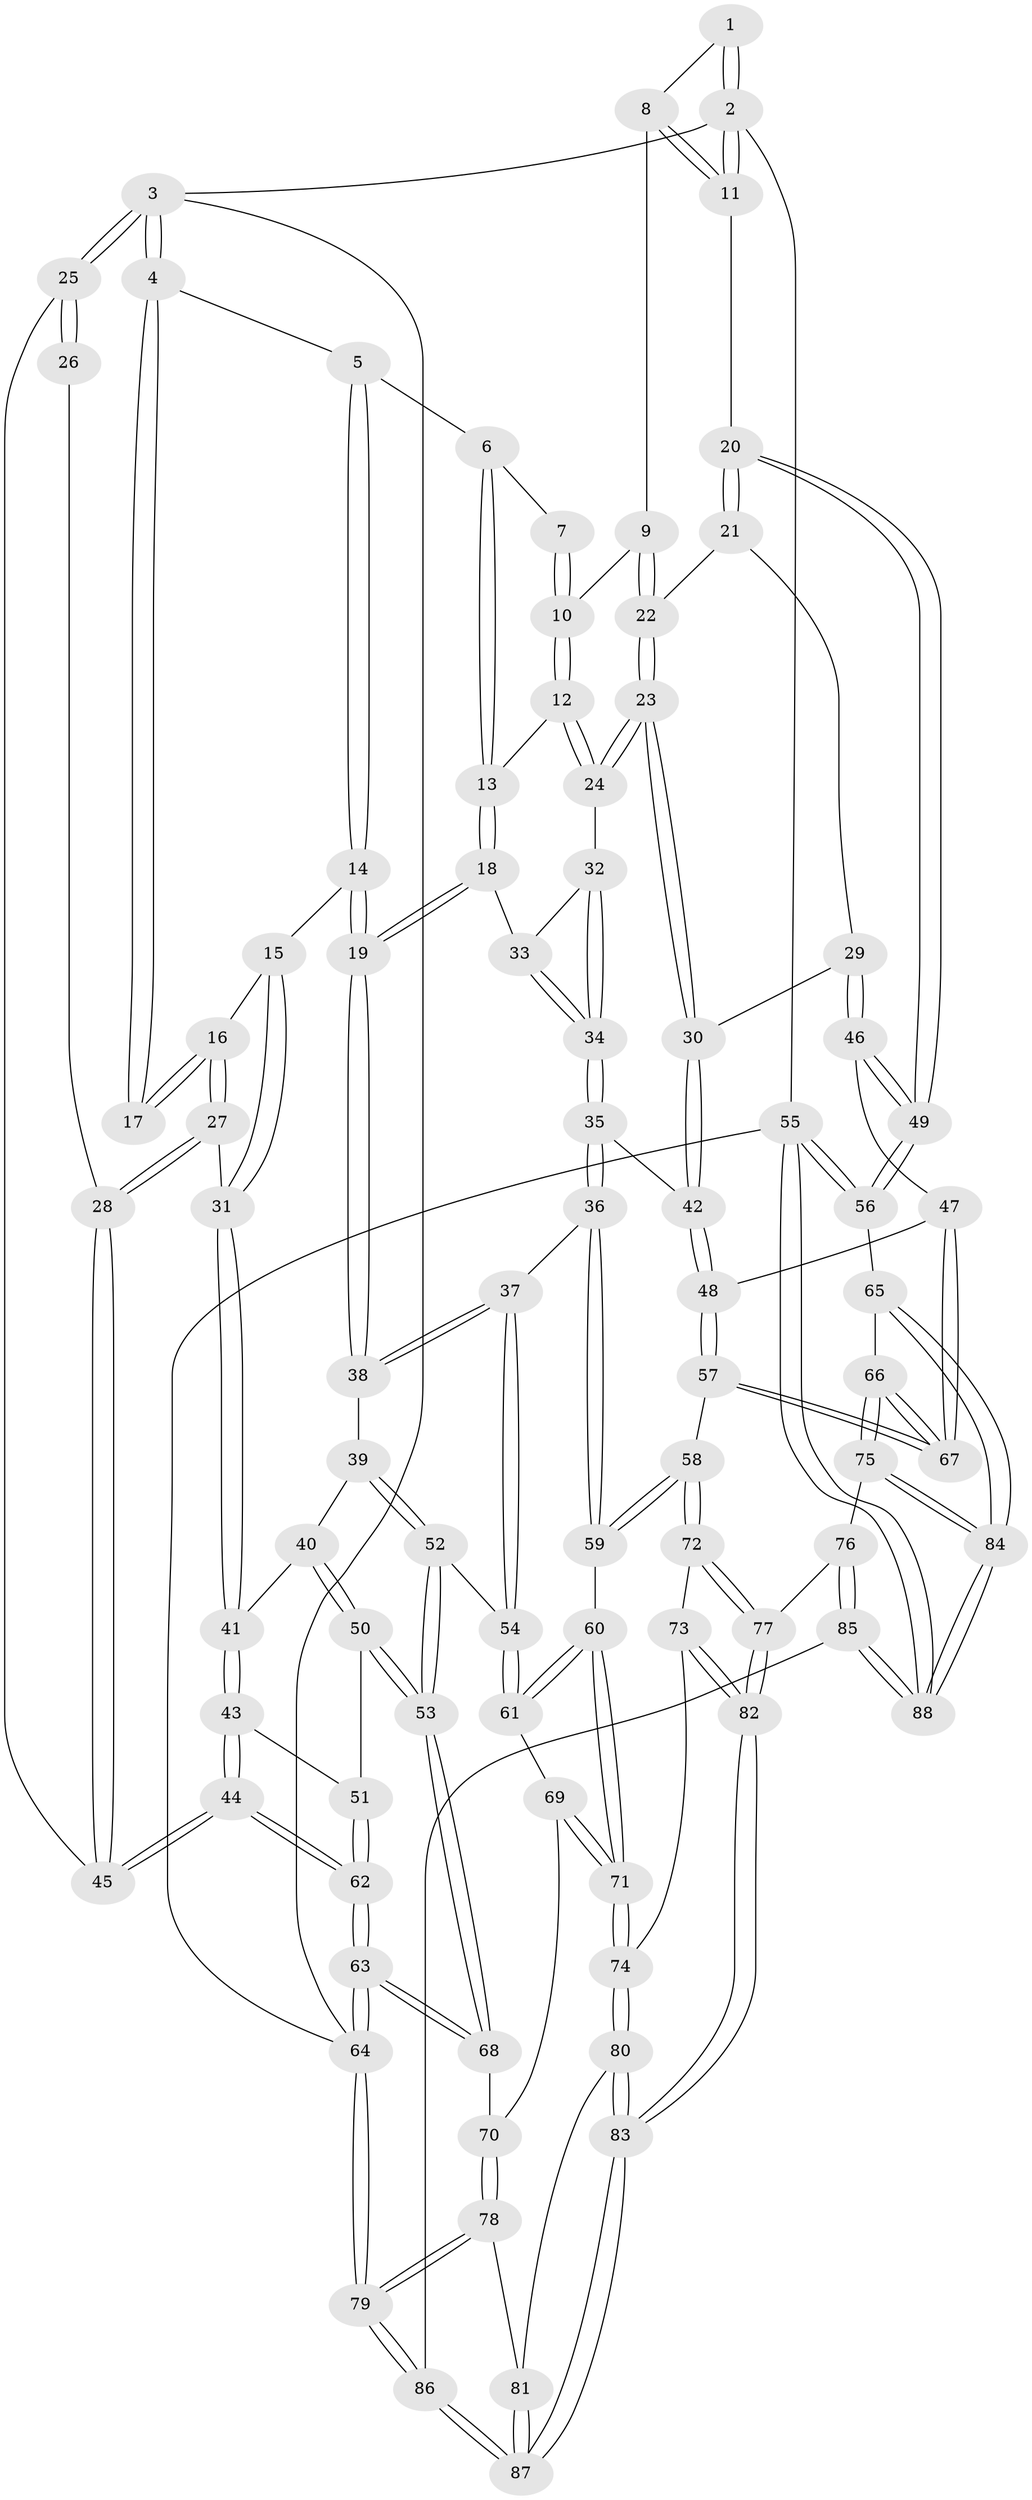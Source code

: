// Generated by graph-tools (version 1.1) at 2025/27/03/15/25 16:27:57]
// undirected, 88 vertices, 217 edges
graph export_dot {
graph [start="1"]
  node [color=gray90,style=filled];
  1 [pos="+1+0"];
  2 [pos="+1+0"];
  3 [pos="+0+0"];
  4 [pos="+0.15047852178245122+0"];
  5 [pos="+0.37715069007913793+0"];
  6 [pos="+0.5159749804706435+0"];
  7 [pos="+0.9347610769385266+0"];
  8 [pos="+0.9255163251456822+0.07453093153925906"];
  9 [pos="+0.90353533587798+0.10576952018587614"];
  10 [pos="+0.8205944373028912+0.06444034330528368"];
  11 [pos="+1+0"];
  12 [pos="+0.750255976134082+0.1269541639870801"];
  13 [pos="+0.6365437876794381+0.0425483019480531"];
  14 [pos="+0.3884027856098855+0.14620596944125366"];
  15 [pos="+0.1859124003221359+0.16795365035702367"];
  16 [pos="+0.15127036525711576+0.11590003514949168"];
  17 [pos="+0.14693522478988022+0.10766194399530352"];
  18 [pos="+0.550273746311825+0.19992835911759743"];
  19 [pos="+0.4112899997985511+0.21406982111021416"];
  20 [pos="+1+0.19779417051308243"];
  21 [pos="+0.9438725350769244+0.14716895314835596"];
  22 [pos="+0.9387791763591149+0.1439502309143047"];
  23 [pos="+0.7532868467893349+0.20742356809601092"];
  24 [pos="+0.7522366554499291+0.2059852648997594"];
  25 [pos="+0+0.04354438834027563"];
  26 [pos="+0.09342978523091607+0.14288741659044502"];
  27 [pos="+0.06287975717489001+0.2812698652962656"];
  28 [pos="+0.024441255008992673+0.27945573978317423"];
  29 [pos="+0.8310400089317693+0.29246243754352247"];
  30 [pos="+0.7810052519301126+0.259215004723612"];
  31 [pos="+0.16503243156363948+0.2937382986658948"];
  32 [pos="+0.7200825232216498+0.21251176121898235"];
  33 [pos="+0.5504012992129589+0.19999225518299663"];
  34 [pos="+0.6119804129825657+0.3055912810060611"];
  35 [pos="+0.6043054487555878+0.4134834660293938"];
  36 [pos="+0.5998135289625502+0.4157482077753813"];
  37 [pos="+0.48304215388496324+0.3944383811603237"];
  38 [pos="+0.3861259326600929+0.31063826112595816"];
  39 [pos="+0.3777157330683693+0.3152691880583607"];
  40 [pos="+0.2824898884613355+0.3417337588803312"];
  41 [pos="+0.1985304758794155+0.3208835266947375"];
  42 [pos="+0.6401424641048314+0.4110578839614659"];
  43 [pos="+0.12099729755608807+0.4421719356360904"];
  44 [pos="+0+0.3480748370226995"];
  45 [pos="+0+0.31126996700061527"];
  46 [pos="+0.9282009985641934+0.3965745213691275"];
  47 [pos="+0.8991487451381572+0.41840966821419034"];
  48 [pos="+0.7769729354469307+0.4833058582506866"];
  49 [pos="+1+0.41539425925872403"];
  50 [pos="+0.22892433217623864+0.5277440256586479"];
  51 [pos="+0.13855355557774435+0.5065317808826142"];
  52 [pos="+0.3449491894416228+0.5521769186833229"];
  53 [pos="+0.2818016066727308+0.6086039463739883"];
  54 [pos="+0.4521701239239319+0.5294449400582857"];
  55 [pos="+1+1"];
  56 [pos="+1+0.6809297961892729"];
  57 [pos="+0.7407316718749934+0.618642731518881"];
  58 [pos="+0.6595172590344873+0.6479958813068948"];
  59 [pos="+0.5991911593822676+0.6219601947580856"];
  60 [pos="+0.5971381574738136+0.6224445219102527"];
  61 [pos="+0.495221740537022+0.5924301474874205"];
  62 [pos="+0+0.7176343872997731"];
  63 [pos="+0+0.8721688131528457"];
  64 [pos="+0+1"];
  65 [pos="+0.9200214531063836+0.7144032468878798"];
  66 [pos="+0.8856974089333164+0.7060470870134098"];
  67 [pos="+0.8490031341564358+0.675231075399289"];
  68 [pos="+0.2816115790135923+0.6209041693834365"];
  69 [pos="+0.40667836397863966+0.661127771707198"];
  70 [pos="+0.31986169525024355+0.6644475186642266"];
  71 [pos="+0.4984084746155195+0.7455997214944574"];
  72 [pos="+0.6615921089626001+0.6768696215615789"];
  73 [pos="+0.5659388329685998+0.7926745345663563"];
  74 [pos="+0.4973103953167177+0.7547396034118181"];
  75 [pos="+0.7305213340863727+0.8346205148784354"];
  76 [pos="+0.7283613063170415+0.8345857802127813"];
  77 [pos="+0.697546520906807+0.8222926619720555"];
  78 [pos="+0.3394823509295415+0.8560731721081694"];
  79 [pos="+0+1"];
  80 [pos="+0.4621018589405735+0.797502501283705"];
  81 [pos="+0.3752045730361169+0.8517250131561258"];
  82 [pos="+0.6163821791419138+0.8625739650758909"];
  83 [pos="+0.5899240357556427+0.9012715942098054"];
  84 [pos="+0.8531907109254391+0.926372744176834"];
  85 [pos="+0.6851410209136766+1"];
  86 [pos="+0.5964959898388105+1"];
  87 [pos="+0.5682198713496741+0.964345180252653"];
  88 [pos="+1+1"];
  1 -- 2;
  1 -- 2;
  1 -- 8;
  2 -- 3;
  2 -- 11;
  2 -- 11;
  2 -- 55;
  3 -- 4;
  3 -- 4;
  3 -- 25;
  3 -- 25;
  3 -- 64;
  4 -- 5;
  4 -- 17;
  4 -- 17;
  5 -- 6;
  5 -- 14;
  5 -- 14;
  6 -- 7;
  6 -- 13;
  6 -- 13;
  7 -- 10;
  7 -- 10;
  8 -- 9;
  8 -- 11;
  8 -- 11;
  9 -- 10;
  9 -- 22;
  9 -- 22;
  10 -- 12;
  10 -- 12;
  11 -- 20;
  12 -- 13;
  12 -- 24;
  12 -- 24;
  13 -- 18;
  13 -- 18;
  14 -- 15;
  14 -- 19;
  14 -- 19;
  15 -- 16;
  15 -- 31;
  15 -- 31;
  16 -- 17;
  16 -- 17;
  16 -- 27;
  16 -- 27;
  18 -- 19;
  18 -- 19;
  18 -- 33;
  19 -- 38;
  19 -- 38;
  20 -- 21;
  20 -- 21;
  20 -- 49;
  20 -- 49;
  21 -- 22;
  21 -- 29;
  22 -- 23;
  22 -- 23;
  23 -- 24;
  23 -- 24;
  23 -- 30;
  23 -- 30;
  24 -- 32;
  25 -- 26;
  25 -- 26;
  25 -- 45;
  26 -- 28;
  27 -- 28;
  27 -- 28;
  27 -- 31;
  28 -- 45;
  28 -- 45;
  29 -- 30;
  29 -- 46;
  29 -- 46;
  30 -- 42;
  30 -- 42;
  31 -- 41;
  31 -- 41;
  32 -- 33;
  32 -- 34;
  32 -- 34;
  33 -- 34;
  33 -- 34;
  34 -- 35;
  34 -- 35;
  35 -- 36;
  35 -- 36;
  35 -- 42;
  36 -- 37;
  36 -- 59;
  36 -- 59;
  37 -- 38;
  37 -- 38;
  37 -- 54;
  37 -- 54;
  38 -- 39;
  39 -- 40;
  39 -- 52;
  39 -- 52;
  40 -- 41;
  40 -- 50;
  40 -- 50;
  41 -- 43;
  41 -- 43;
  42 -- 48;
  42 -- 48;
  43 -- 44;
  43 -- 44;
  43 -- 51;
  44 -- 45;
  44 -- 45;
  44 -- 62;
  44 -- 62;
  46 -- 47;
  46 -- 49;
  46 -- 49;
  47 -- 48;
  47 -- 67;
  47 -- 67;
  48 -- 57;
  48 -- 57;
  49 -- 56;
  49 -- 56;
  50 -- 51;
  50 -- 53;
  50 -- 53;
  51 -- 62;
  51 -- 62;
  52 -- 53;
  52 -- 53;
  52 -- 54;
  53 -- 68;
  53 -- 68;
  54 -- 61;
  54 -- 61;
  55 -- 56;
  55 -- 56;
  55 -- 88;
  55 -- 88;
  55 -- 64;
  56 -- 65;
  57 -- 58;
  57 -- 67;
  57 -- 67;
  58 -- 59;
  58 -- 59;
  58 -- 72;
  58 -- 72;
  59 -- 60;
  60 -- 61;
  60 -- 61;
  60 -- 71;
  60 -- 71;
  61 -- 69;
  62 -- 63;
  62 -- 63;
  63 -- 64;
  63 -- 64;
  63 -- 68;
  63 -- 68;
  64 -- 79;
  64 -- 79;
  65 -- 66;
  65 -- 84;
  65 -- 84;
  66 -- 67;
  66 -- 67;
  66 -- 75;
  66 -- 75;
  68 -- 70;
  69 -- 70;
  69 -- 71;
  69 -- 71;
  70 -- 78;
  70 -- 78;
  71 -- 74;
  71 -- 74;
  72 -- 73;
  72 -- 77;
  72 -- 77;
  73 -- 74;
  73 -- 82;
  73 -- 82;
  74 -- 80;
  74 -- 80;
  75 -- 76;
  75 -- 84;
  75 -- 84;
  76 -- 77;
  76 -- 85;
  76 -- 85;
  77 -- 82;
  77 -- 82;
  78 -- 79;
  78 -- 79;
  78 -- 81;
  79 -- 86;
  79 -- 86;
  80 -- 81;
  80 -- 83;
  80 -- 83;
  81 -- 87;
  81 -- 87;
  82 -- 83;
  82 -- 83;
  83 -- 87;
  83 -- 87;
  84 -- 88;
  84 -- 88;
  85 -- 86;
  85 -- 88;
  85 -- 88;
  86 -- 87;
  86 -- 87;
}
